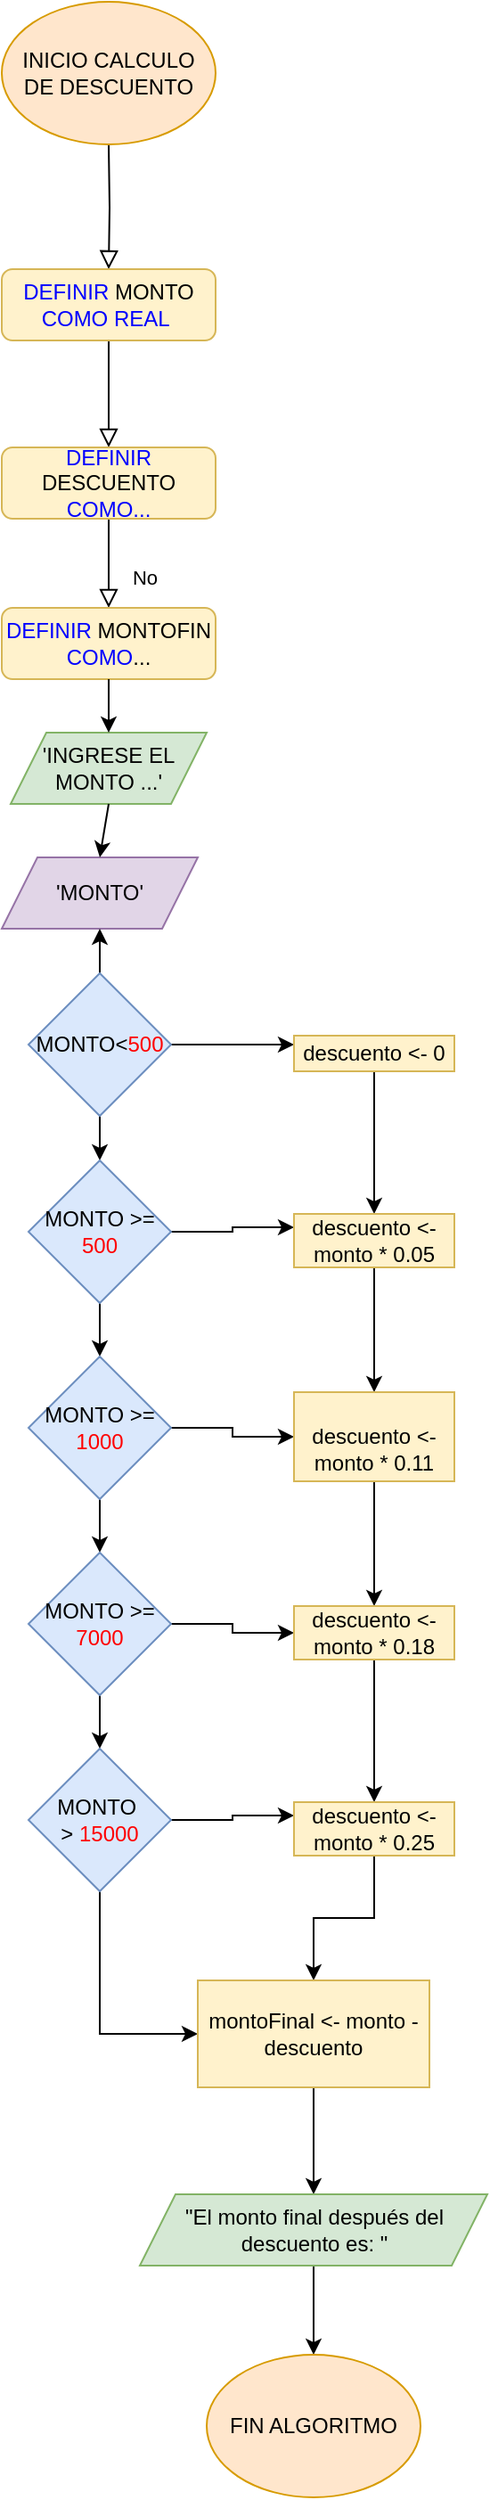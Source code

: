 <mxfile version="20.8.16" type="device"><diagram id="C5RBs43oDa-KdzZeNtuy" name="Page-1"><mxGraphModel dx="880" dy="532" grid="1" gridSize="10" guides="1" tooltips="1" connect="1" arrows="1" fold="1" page="1" pageScale="1" pageWidth="827" pageHeight="1169" math="0" shadow="0"><root><mxCell id="WIyWlLk6GJQsqaUBKTNV-0"/><mxCell id="WIyWlLk6GJQsqaUBKTNV-1" parent="WIyWlLk6GJQsqaUBKTNV-0"/><mxCell id="WIyWlLk6GJQsqaUBKTNV-2" value="" style="rounded=0;html=1;jettySize=auto;orthogonalLoop=1;fontSize=11;endArrow=block;endFill=0;endSize=8;strokeWidth=1;shadow=0;labelBackgroundColor=none;edgeStyle=orthogonalEdgeStyle;entryX=0.5;entryY=0;entryDx=0;entryDy=0;" parent="WIyWlLk6GJQsqaUBKTNV-1" target="WIyWlLk6GJQsqaUBKTNV-7" edge="1"><mxGeometry relative="1" as="geometry"><mxPoint x="220" y="120" as="sourcePoint"/><mxPoint x="220" y="170" as="targetPoint"/></mxGeometry></mxCell><mxCell id="WIyWlLk6GJQsqaUBKTNV-4" value="" style="rounded=0;html=1;jettySize=auto;orthogonalLoop=1;fontSize=11;endArrow=block;endFill=0;endSize=8;strokeWidth=1;shadow=0;labelBackgroundColor=none;edgeStyle=orthogonalEdgeStyle;exitX=0.5;exitY=1;exitDx=0;exitDy=0;" parent="WIyWlLk6GJQsqaUBKTNV-1" source="WIyWlLk6GJQsqaUBKTNV-7" edge="1"><mxGeometry y="20" relative="1" as="geometry"><mxPoint as="offset"/><mxPoint x="220" y="250" as="sourcePoint"/><mxPoint x="220" y="290" as="targetPoint"/></mxGeometry></mxCell><mxCell id="WIyWlLk6GJQsqaUBKTNV-7" value="&lt;font color=&quot;#0000ff&quot;&gt;DEFINIR&lt;/font&gt; MONTO &lt;font color=&quot;#0000ff&quot;&gt;COMO REAL&amp;nbsp;&lt;/font&gt;" style="rounded=1;whiteSpace=wrap;html=1;fontSize=12;glass=0;strokeWidth=1;shadow=0;fillColor=#fff2cc;strokeColor=#d6b656;" parent="WIyWlLk6GJQsqaUBKTNV-1" vertex="1"><mxGeometry x="160" y="190" width="120" height="40" as="geometry"/></mxCell><mxCell id="WIyWlLk6GJQsqaUBKTNV-8" value="No" style="rounded=0;html=1;jettySize=auto;orthogonalLoop=1;fontSize=11;endArrow=block;endFill=0;endSize=8;strokeWidth=1;shadow=0;labelBackgroundColor=none;edgeStyle=orthogonalEdgeStyle;exitX=0.5;exitY=1;exitDx=0;exitDy=0;" parent="WIyWlLk6GJQsqaUBKTNV-1" source="WIyWlLk6GJQsqaUBKTNV-12" edge="1"><mxGeometry x="0.333" y="20" relative="1" as="geometry"><mxPoint as="offset"/><mxPoint x="220" y="370" as="sourcePoint"/><mxPoint x="220" y="380" as="targetPoint"/><Array as="points"/></mxGeometry></mxCell><mxCell id="WIyWlLk6GJQsqaUBKTNV-11" value="&lt;font color=&quot;#0000ff&quot;&gt;DEFINIR&lt;/font&gt; MONTOFIN &lt;font color=&quot;#0000ff&quot;&gt;COMO&lt;/font&gt;..." style="rounded=1;whiteSpace=wrap;html=1;fontSize=12;glass=0;strokeWidth=1;shadow=0;fillColor=#fff2cc;strokeColor=#d6b656;" parent="WIyWlLk6GJQsqaUBKTNV-1" vertex="1"><mxGeometry x="160" y="380" width="120" height="40" as="geometry"/></mxCell><mxCell id="WIyWlLk6GJQsqaUBKTNV-12" value="&lt;font color=&quot;#0000ff&quot;&gt;DEFINIR&lt;/font&gt; DESCUENTO &lt;font color=&quot;#0000ff&quot;&gt;COMO...&lt;/font&gt;" style="rounded=1;whiteSpace=wrap;html=1;fontSize=12;glass=0;strokeWidth=1;shadow=0;fillColor=#fff2cc;strokeColor=#d6b656;" parent="WIyWlLk6GJQsqaUBKTNV-1" vertex="1"><mxGeometry x="160" y="290" width="120" height="40" as="geometry"/></mxCell><mxCell id="slIQIQY6WVPAivrFA28y-1" value="'INGRESE EL MONTO ...'" style="shape=parallelogram;perimeter=parallelogramPerimeter;whiteSpace=wrap;html=1;fixedSize=1;fillColor=#d5e8d4;strokeColor=#82b366;" vertex="1" parent="WIyWlLk6GJQsqaUBKTNV-1"><mxGeometry x="165" y="450" width="110" height="40" as="geometry"/></mxCell><mxCell id="slIQIQY6WVPAivrFA28y-2" value="" style="endArrow=classic;html=1;rounded=0;fontColor=#0000FF;exitX=0.5;exitY=1;exitDx=0;exitDy=0;entryX=0.5;entryY=0;entryDx=0;entryDy=0;" edge="1" parent="WIyWlLk6GJQsqaUBKTNV-1" source="WIyWlLk6GJQsqaUBKTNV-11" target="slIQIQY6WVPAivrFA28y-1"><mxGeometry width="50" height="50" relative="1" as="geometry"><mxPoint x="400" y="410" as="sourcePoint"/><mxPoint x="450" y="360" as="targetPoint"/></mxGeometry></mxCell><mxCell id="slIQIQY6WVPAivrFA28y-3" value="'MONTO'" style="shape=parallelogram;perimeter=parallelogramPerimeter;whiteSpace=wrap;html=1;fixedSize=1;fillColor=#e1d5e7;strokeColor=#9673a6;" vertex="1" parent="WIyWlLk6GJQsqaUBKTNV-1"><mxGeometry x="160" y="520" width="110" height="40" as="geometry"/></mxCell><mxCell id="slIQIQY6WVPAivrFA28y-4" value="" style="endArrow=classic;html=1;rounded=0;fontColor=#0000FF;exitX=0.5;exitY=1;exitDx=0;exitDy=0;entryX=0.5;entryY=0;entryDx=0;entryDy=0;" edge="1" parent="WIyWlLk6GJQsqaUBKTNV-1" source="slIQIQY6WVPAivrFA28y-1" target="slIQIQY6WVPAivrFA28y-3"><mxGeometry width="50" height="50" relative="1" as="geometry"><mxPoint x="230" y="430" as="sourcePoint"/><mxPoint x="340" y="500" as="targetPoint"/></mxGeometry></mxCell><mxCell id="slIQIQY6WVPAivrFA28y-10" style="edgeStyle=orthogonalEdgeStyle;rounded=0;orthogonalLoop=1;jettySize=auto;html=1;exitX=0.5;exitY=0;exitDx=0;exitDy=0;entryX=0.5;entryY=1;entryDx=0;entryDy=0;fontColor=#FF0000;" edge="1" parent="WIyWlLk6GJQsqaUBKTNV-1" source="slIQIQY6WVPAivrFA28y-5" target="slIQIQY6WVPAivrFA28y-3"><mxGeometry relative="1" as="geometry"/></mxCell><mxCell id="slIQIQY6WVPAivrFA28y-11" style="edgeStyle=orthogonalEdgeStyle;rounded=0;orthogonalLoop=1;jettySize=auto;html=1;exitX=0.5;exitY=1;exitDx=0;exitDy=0;entryX=0.5;entryY=0;entryDx=0;entryDy=0;fontColor=#FF0000;" edge="1" parent="WIyWlLk6GJQsqaUBKTNV-1" source="slIQIQY6WVPAivrFA28y-5" target="slIQIQY6WVPAivrFA28y-9"><mxGeometry relative="1" as="geometry"/></mxCell><mxCell id="slIQIQY6WVPAivrFA28y-26" style="edgeStyle=orthogonalEdgeStyle;rounded=0;orthogonalLoop=1;jettySize=auto;html=1;exitX=1;exitY=0.5;exitDx=0;exitDy=0;entryX=0;entryY=0.25;entryDx=0;entryDy=0;fontColor=#FF0000;" edge="1" parent="WIyWlLk6GJQsqaUBKTNV-1" source="slIQIQY6WVPAivrFA28y-5" target="slIQIQY6WVPAivrFA28y-21"><mxGeometry relative="1" as="geometry"/></mxCell><mxCell id="slIQIQY6WVPAivrFA28y-5" value="&lt;font color=&quot;#000000&quot;&gt;MONTO&lt;/font&gt;&amp;lt;&lt;font color=&quot;#ff0000&quot;&gt;500&lt;/font&gt;" style="rhombus;whiteSpace=wrap;html=1;fillColor=#dae8fc;strokeColor=#6c8ebf;" vertex="1" parent="WIyWlLk6GJQsqaUBKTNV-1"><mxGeometry x="175" y="585" width="80" height="80" as="geometry"/></mxCell><mxCell id="slIQIQY6WVPAivrFA28y-12" style="edgeStyle=orthogonalEdgeStyle;rounded=0;orthogonalLoop=1;jettySize=auto;html=1;exitX=0.5;exitY=1;exitDx=0;exitDy=0;fontColor=#FF0000;" edge="1" parent="WIyWlLk6GJQsqaUBKTNV-1" source="slIQIQY6WVPAivrFA28y-9"><mxGeometry relative="1" as="geometry"><mxPoint x="215" y="800" as="targetPoint"/></mxGeometry></mxCell><mxCell id="slIQIQY6WVPAivrFA28y-27" style="edgeStyle=orthogonalEdgeStyle;rounded=0;orthogonalLoop=1;jettySize=auto;html=1;exitX=1;exitY=0.5;exitDx=0;exitDy=0;entryX=0;entryY=0.25;entryDx=0;entryDy=0;fontColor=#FF0000;" edge="1" parent="WIyWlLk6GJQsqaUBKTNV-1" source="slIQIQY6WVPAivrFA28y-9" target="slIQIQY6WVPAivrFA28y-22"><mxGeometry relative="1" as="geometry"/></mxCell><mxCell id="slIQIQY6WVPAivrFA28y-9" value="&lt;font color=&quot;#000000&quot;&gt;MONTO &amp;gt;= &lt;/font&gt;&lt;font color=&quot;#ff0000&quot;&gt;500&lt;/font&gt;" style="rhombus;whiteSpace=wrap;html=1;fillColor=#dae8fc;strokeColor=#6c8ebf;" vertex="1" parent="WIyWlLk6GJQsqaUBKTNV-1"><mxGeometry x="175" y="690" width="80" height="80" as="geometry"/></mxCell><mxCell id="slIQIQY6WVPAivrFA28y-19" value="" style="edgeStyle=orthogonalEdgeStyle;rounded=0;orthogonalLoop=1;jettySize=auto;html=1;fontColor=#FF0000;" edge="1" parent="WIyWlLk6GJQsqaUBKTNV-1" source="slIQIQY6WVPAivrFA28y-14" target="slIQIQY6WVPAivrFA28y-15"><mxGeometry relative="1" as="geometry"/></mxCell><mxCell id="slIQIQY6WVPAivrFA28y-28" style="edgeStyle=orthogonalEdgeStyle;rounded=0;orthogonalLoop=1;jettySize=auto;html=1;exitX=1;exitY=0.5;exitDx=0;exitDy=0;fontColor=#FF0000;" edge="1" parent="WIyWlLk6GJQsqaUBKTNV-1" source="slIQIQY6WVPAivrFA28y-14" target="slIQIQY6WVPAivrFA28y-23"><mxGeometry relative="1" as="geometry"/></mxCell><mxCell id="slIQIQY6WVPAivrFA28y-14" value="&lt;font color=&quot;#000000&quot;&gt;MONTO&amp;nbsp;&amp;gt;= &lt;/font&gt;&lt;font color=&quot;#ff0000&quot;&gt;1000&lt;/font&gt;" style="rhombus;whiteSpace=wrap;html=1;fillColor=#dae8fc;strokeColor=#6c8ebf;" vertex="1" parent="WIyWlLk6GJQsqaUBKTNV-1"><mxGeometry x="175" y="800" width="80" height="80" as="geometry"/></mxCell><mxCell id="slIQIQY6WVPAivrFA28y-20" value="" style="edgeStyle=orthogonalEdgeStyle;rounded=0;orthogonalLoop=1;jettySize=auto;html=1;fontColor=#FF0000;" edge="1" parent="WIyWlLk6GJQsqaUBKTNV-1" source="slIQIQY6WVPAivrFA28y-15" target="slIQIQY6WVPAivrFA28y-16"><mxGeometry relative="1" as="geometry"/></mxCell><mxCell id="slIQIQY6WVPAivrFA28y-29" style="edgeStyle=orthogonalEdgeStyle;rounded=0;orthogonalLoop=1;jettySize=auto;html=1;exitX=1;exitY=0.5;exitDx=0;exitDy=0;fontColor=#FF0000;" edge="1" parent="WIyWlLk6GJQsqaUBKTNV-1" source="slIQIQY6WVPAivrFA28y-15" target="slIQIQY6WVPAivrFA28y-24"><mxGeometry relative="1" as="geometry"/></mxCell><mxCell id="slIQIQY6WVPAivrFA28y-15" value="&lt;font color=&quot;#000000&quot;&gt;MONTO&amp;nbsp;&amp;gt;= &lt;/font&gt;&lt;font color=&quot;#ff0000&quot;&gt;7000&lt;/font&gt;" style="rhombus;whiteSpace=wrap;html=1;fillColor=#dae8fc;strokeColor=#6c8ebf;" vertex="1" parent="WIyWlLk6GJQsqaUBKTNV-1"><mxGeometry x="175" y="910" width="80" height="80" as="geometry"/></mxCell><mxCell id="slIQIQY6WVPAivrFA28y-30" style="edgeStyle=orthogonalEdgeStyle;rounded=0;orthogonalLoop=1;jettySize=auto;html=1;exitX=1;exitY=0.5;exitDx=0;exitDy=0;entryX=0;entryY=0.25;entryDx=0;entryDy=0;fontColor=#FF0000;" edge="1" parent="WIyWlLk6GJQsqaUBKTNV-1" source="slIQIQY6WVPAivrFA28y-16" target="slIQIQY6WVPAivrFA28y-25"><mxGeometry relative="1" as="geometry"/></mxCell><mxCell id="slIQIQY6WVPAivrFA28y-36" style="edgeStyle=orthogonalEdgeStyle;rounded=0;orthogonalLoop=1;jettySize=auto;html=1;exitX=0.5;exitY=1;exitDx=0;exitDy=0;entryX=0;entryY=0.5;entryDx=0;entryDy=0;fontColor=#FF0000;" edge="1" parent="WIyWlLk6GJQsqaUBKTNV-1" source="slIQIQY6WVPAivrFA28y-16" target="slIQIQY6WVPAivrFA28y-31"><mxGeometry relative="1" as="geometry"/></mxCell><mxCell id="slIQIQY6WVPAivrFA28y-16" value="&lt;font color=&quot;#000000&quot;&gt;MONTO&amp;nbsp;&lt;br&gt;&amp;gt;&amp;nbsp;&lt;/font&gt;&lt;font color=&quot;#ff0000&quot;&gt;15000&lt;/font&gt;" style="rhombus;whiteSpace=wrap;html=1;fillColor=#dae8fc;strokeColor=#6c8ebf;" vertex="1" parent="WIyWlLk6GJQsqaUBKTNV-1"><mxGeometry x="175" y="1020" width="80" height="80" as="geometry"/></mxCell><mxCell id="slIQIQY6WVPAivrFA28y-32" style="edgeStyle=orthogonalEdgeStyle;rounded=0;orthogonalLoop=1;jettySize=auto;html=1;exitX=0.5;exitY=1;exitDx=0;exitDy=0;entryX=0.5;entryY=0;entryDx=0;entryDy=0;fontColor=#FF0000;" edge="1" parent="WIyWlLk6GJQsqaUBKTNV-1" source="slIQIQY6WVPAivrFA28y-21" target="slIQIQY6WVPAivrFA28y-22"><mxGeometry relative="1" as="geometry"/></mxCell><mxCell id="slIQIQY6WVPAivrFA28y-21" value="descuento &lt;- 0" style="rounded=0;whiteSpace=wrap;html=1;fillColor=#fff2cc;strokeColor=#d6b656;" vertex="1" parent="WIyWlLk6GJQsqaUBKTNV-1"><mxGeometry x="324" y="620" width="90" height="20" as="geometry"/></mxCell><mxCell id="slIQIQY6WVPAivrFA28y-33" style="edgeStyle=orthogonalEdgeStyle;rounded=0;orthogonalLoop=1;jettySize=auto;html=1;exitX=0.5;exitY=1;exitDx=0;exitDy=0;entryX=0.5;entryY=0;entryDx=0;entryDy=0;fontColor=#FF0000;" edge="1" parent="WIyWlLk6GJQsqaUBKTNV-1" source="slIQIQY6WVPAivrFA28y-22" target="slIQIQY6WVPAivrFA28y-23"><mxGeometry relative="1" as="geometry"/></mxCell><mxCell id="slIQIQY6WVPAivrFA28y-22" value="descuento &amp;lt;- monto * 0.05" style="rounded=0;whiteSpace=wrap;html=1;fillColor=#fff2cc;strokeColor=#d6b656;" vertex="1" parent="WIyWlLk6GJQsqaUBKTNV-1"><mxGeometry x="324" y="720" width="90" height="30" as="geometry"/></mxCell><mxCell id="slIQIQY6WVPAivrFA28y-34" style="edgeStyle=orthogonalEdgeStyle;rounded=0;orthogonalLoop=1;jettySize=auto;html=1;exitX=0.5;exitY=1;exitDx=0;exitDy=0;entryX=0.5;entryY=0;entryDx=0;entryDy=0;fontColor=#FF0000;" edge="1" parent="WIyWlLk6GJQsqaUBKTNV-1" source="slIQIQY6WVPAivrFA28y-23" target="slIQIQY6WVPAivrFA28y-24"><mxGeometry relative="1" as="geometry"/></mxCell><mxCell id="slIQIQY6WVPAivrFA28y-23" value="&amp;nbsp; &amp;nbsp; &amp;nbsp; &amp;nbsp; &amp;nbsp; &amp;nbsp; &amp;nbsp; &amp;nbsp; descuento &amp;lt;- monto * 0.11" style="rounded=0;whiteSpace=wrap;html=1;fillColor=#fff2cc;strokeColor=#d6b656;" vertex="1" parent="WIyWlLk6GJQsqaUBKTNV-1"><mxGeometry x="324" y="820" width="90" height="50" as="geometry"/></mxCell><mxCell id="slIQIQY6WVPAivrFA28y-35" style="edgeStyle=orthogonalEdgeStyle;rounded=0;orthogonalLoop=1;jettySize=auto;html=1;entryX=0.5;entryY=0;entryDx=0;entryDy=0;fontColor=#FF0000;" edge="1" parent="WIyWlLk6GJQsqaUBKTNV-1" source="slIQIQY6WVPAivrFA28y-24" target="slIQIQY6WVPAivrFA28y-25"><mxGeometry relative="1" as="geometry"/></mxCell><mxCell id="slIQIQY6WVPAivrFA28y-24" value="descuento &lt;- monto * 0.18" style="rounded=0;whiteSpace=wrap;html=1;fillColor=#fff2cc;strokeColor=#d6b656;" vertex="1" parent="WIyWlLk6GJQsqaUBKTNV-1"><mxGeometry x="324" y="940" width="90" height="30" as="geometry"/></mxCell><mxCell id="slIQIQY6WVPAivrFA28y-37" style="edgeStyle=orthogonalEdgeStyle;rounded=0;orthogonalLoop=1;jettySize=auto;html=1;exitX=0.5;exitY=1;exitDx=0;exitDy=0;entryX=0.5;entryY=0;entryDx=0;entryDy=0;fontColor=#FF0000;" edge="1" parent="WIyWlLk6GJQsqaUBKTNV-1" source="slIQIQY6WVPAivrFA28y-25" target="slIQIQY6WVPAivrFA28y-31"><mxGeometry relative="1" as="geometry"/></mxCell><mxCell id="slIQIQY6WVPAivrFA28y-25" value="descuento &lt;- monto * 0.25" style="rounded=0;whiteSpace=wrap;html=1;fillColor=#fff2cc;strokeColor=#d6b656;" vertex="1" parent="WIyWlLk6GJQsqaUBKTNV-1"><mxGeometry x="324" y="1050" width="90" height="30" as="geometry"/></mxCell><mxCell id="slIQIQY6WVPAivrFA28y-39" style="edgeStyle=orthogonalEdgeStyle;rounded=0;orthogonalLoop=1;jettySize=auto;html=1;exitX=0.5;exitY=1;exitDx=0;exitDy=0;entryX=0.5;entryY=0;entryDx=0;entryDy=0;fontColor=#FF0000;" edge="1" parent="WIyWlLk6GJQsqaUBKTNV-1" source="slIQIQY6WVPAivrFA28y-31" target="slIQIQY6WVPAivrFA28y-38"><mxGeometry relative="1" as="geometry"/></mxCell><mxCell id="slIQIQY6WVPAivrFA28y-31" value="montoFinal &lt;- monto - descuento" style="rounded=0;whiteSpace=wrap;html=1;fillColor=#fff2cc;strokeColor=#d6b656;" vertex="1" parent="WIyWlLk6GJQsqaUBKTNV-1"><mxGeometry x="270" y="1150" width="130" height="60" as="geometry"/></mxCell><mxCell id="slIQIQY6WVPAivrFA28y-41" style="edgeStyle=orthogonalEdgeStyle;rounded=0;orthogonalLoop=1;jettySize=auto;html=1;exitX=0.5;exitY=1;exitDx=0;exitDy=0;entryX=0.5;entryY=0;entryDx=0;entryDy=0;fontColor=#FF0000;" edge="1" parent="WIyWlLk6GJQsqaUBKTNV-1" source="slIQIQY6WVPAivrFA28y-38" target="slIQIQY6WVPAivrFA28y-40"><mxGeometry relative="1" as="geometry"/></mxCell><mxCell id="slIQIQY6WVPAivrFA28y-38" value="&quot;El monto final después del descuento es: &quot;" style="shape=parallelogram;perimeter=parallelogramPerimeter;whiteSpace=wrap;html=1;fixedSize=1;fillColor=#d5e8d4;strokeColor=#82b366;" vertex="1" parent="WIyWlLk6GJQsqaUBKTNV-1"><mxGeometry x="237.5" y="1270" width="195" height="40" as="geometry"/></mxCell><mxCell id="slIQIQY6WVPAivrFA28y-40" value="FIN ALGORITMO" style="ellipse;whiteSpace=wrap;html=1;fillColor=#ffe6cc;strokeColor=#d79b00;" vertex="1" parent="WIyWlLk6GJQsqaUBKTNV-1"><mxGeometry x="275" y="1360" width="120" height="80" as="geometry"/></mxCell><mxCell id="slIQIQY6WVPAivrFA28y-42" value="INICIO CALCULO&lt;br&gt;DE DESCUENTO" style="ellipse;whiteSpace=wrap;html=1;fillColor=#ffe6cc;strokeColor=#d79b00;" vertex="1" parent="WIyWlLk6GJQsqaUBKTNV-1"><mxGeometry x="160" y="40" width="120" height="80" as="geometry"/></mxCell></root></mxGraphModel></diagram></mxfile>